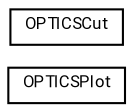 #!/usr/local/bin/dot
#
# Class diagram 
# Generated by UMLGraph version R5_7_2-60-g0e99a6 (http://www.spinellis.gr/umlgraph/)
#

digraph G {
	graph [fontnames="svg"]
	edge [fontname="Roboto",fontsize=7,labelfontname="Roboto",labelfontsize=7,color="black"];
	node [fontname="Roboto",fontcolor="black",fontsize=8,shape=plaintext,margin=0,width=0,height=0];
	nodesep=0.15;
	ranksep=0.25;
	rankdir=LR;
	// de.lmu.ifi.dbs.elki.visualization.opticsplot.OPTICSPlot
	c108921 [label=<<table title="de.lmu.ifi.dbs.elki.visualization.opticsplot.OPTICSPlot" border="0" cellborder="1" cellspacing="0" cellpadding="2" href="OPTICSPlot.html" target="_parent">
		<tr><td><table border="0" cellspacing="0" cellpadding="1">
		<tr><td align="center" balign="center"> <font face="Roboto">OPTICSPlot</font> </td></tr>
		</table></td></tr>
		</table>>, URL="OPTICSPlot.html"];
	// de.lmu.ifi.dbs.elki.visualization.opticsplot.OPTICSCut
	c108922 [label=<<table title="de.lmu.ifi.dbs.elki.visualization.opticsplot.OPTICSCut" border="0" cellborder="1" cellspacing="0" cellpadding="2" href="OPTICSCut.html" target="_parent">
		<tr><td><table border="0" cellspacing="0" cellpadding="1">
		<tr><td align="center" balign="center"> <font face="Roboto">OPTICSCut</font> </td></tr>
		</table></td></tr>
		</table>>, URL="OPTICSCut.html"];
}

